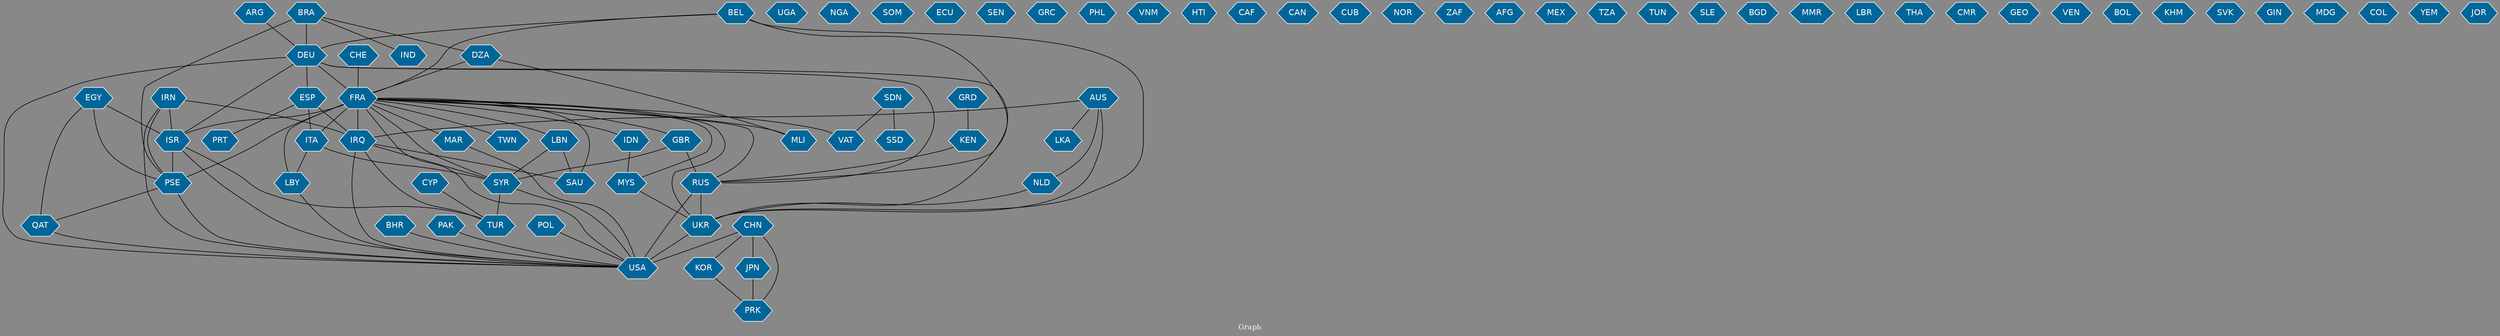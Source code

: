 // Countries together in item graph
graph {
	graph [bgcolor="#888888" fontcolor=white fontsize=12 label="Graph" outputorder=edgesfirst overlap=prism]
	node [color=white fillcolor="#006699" fontcolor=white fontname=Helvetica shape=hexagon style=filled]
	edge [arrowhead=open color=black fontcolor=white fontname=Courier fontsize=12]
		UKR [label=UKR]
		FRA [label=FRA]
		PSE [label=PSE]
		UGA [label=UGA]
		RUS [label=RUS]
		NGA [label=NGA]
		SOM [label=SOM]
		USA [label=USA]
		ISR [label=ISR]
		SYR [label=SYR]
		GBR [label=GBR]
		JPN [label=JPN]
		BRA [label=BRA]
		EGY [label=EGY]
		VAT [label=VAT]
		AUS [label=AUS]
		IRQ [label=IRQ]
		ECU [label=ECU]
		ITA [label=ITA]
		SEN [label=SEN]
		NLD [label=NLD]
		GRC [label=GRC]
		PHL [label=PHL]
		ESP [label=ESP]
		LBY [label=LBY]
		PRK [label=PRK]
		IRN [label=IRN]
		MYS [label=MYS]
		BHR [label=BHR]
		TUR [label=TUR]
		CHN [label=CHN]
		CHE [label=CHE]
		VNM [label=VNM]
		CYP [label=CYP]
		KEN [label=KEN]
		PAK [label=PAK]
		DZA [label=DZA]
		KOR [label=KOR]
		HTI [label=HTI]
		IND [label=IND]
		SDN [label=SDN]
		CAF [label=CAF]
		CAN [label=CAN]
		DEU [label=DEU]
		CUB [label=CUB]
		SSD [label=SSD]
		TWN [label=TWN]
		NOR [label=NOR]
		ZAF [label=ZAF]
		AFG [label=AFG]
		MAR [label=MAR]
		PRT [label=PRT]
		MEX [label=MEX]
		TZA [label=TZA]
		POL [label=POL]
		ARG [label=ARG]
		QAT [label=QAT]
		TUN [label=TUN]
		SLE [label=SLE]
		MLI [label=MLI]
		BEL [label=BEL]
		BGD [label=BGD]
		MMR [label=MMR]
		IDN [label=IDN]
		LBR [label=LBR]
		SAU [label=SAU]
		THA [label=THA]
		CMR [label=CMR]
		GEO [label=GEO]
		VEN [label=VEN]
		BOL [label=BOL]
		LKA [label=LKA]
		GRD [label=GRD]
		KHM [label=KHM]
		SVK [label=SVK]
		GIN [label=GIN]
		MDG [label=MDG]
		COL [label=COL]
		YEM [label=YEM]
		JOR [label=JOR]
		LBN [label=LBN]
			FRA -- IDN [weight=1]
			IDN -- MYS [weight=3]
			SYR -- TUR [weight=1]
			ESP -- PRT [weight=1]
			CYP -- TUR [weight=1]
			FRA -- MAR [weight=2]
			IRN -- ISR [weight=1]
			BEL -- FRA [weight=1]
			CHN -- PRK [weight=2]
			LBY -- USA [weight=1]
			ARG -- DEU [weight=1]
			SDN -- SSD [weight=5]
			FRA -- MLI [weight=4]
			DZA -- FRA [weight=4]
			DEU -- ESP [weight=1]
			BEL -- DEU [weight=1]
			BRA -- DZA [weight=1]
			KOR -- PRK [weight=2]
			DEU -- RUS [weight=1]
			EGY -- QAT [weight=1]
			CHN -- USA [weight=1]
			QAT -- USA [weight=1]
			EGY -- PSE [weight=8]
			EGY -- ISR [weight=1]
			FRA -- LBY [weight=2]
			ISR -- TUR [weight=3]
			AUS -- IRQ [weight=1]
			NLD -- UKR [weight=3]
			JPN -- PRK [weight=4]
			FRA -- SAU [weight=1]
			CHN -- JPN [weight=2]
			LBN -- SYR [weight=1]
			UKR -- USA [weight=9]
			PSE -- USA [weight=6]
			IRQ -- SAU [weight=1]
			IRQ -- SYR [weight=1]
			ISR -- USA [weight=3]
			GBR -- RUS [weight=8]
			MYS -- UKR [weight=3]
			IRN -- PSE [weight=2]
			PSE -- QAT [weight=1]
			DZA -- MLI [weight=3]
			POL -- USA [weight=1]
			GBR -- SYR [weight=2]
			GRD -- KEN [weight=1]
			FRA -- USA [weight=3]
			DEU -- FRA [weight=4]
			ISR -- PSE [weight=105]
			FRA -- GBR [weight=2]
			PAK -- USA [weight=3]
			IRN -- IRQ [weight=4]
			ITA -- SYR [weight=2]
			ESP -- ITA [weight=1]
			FRA -- SYR [weight=1]
			AUS -- LKA [weight=1]
			RUS -- UKR [weight=21]
			FRA -- TWN [weight=2]
			FRA -- RUS [weight=6]
			IRN -- USA [weight=3]
			FRA -- PSE [weight=26]
			KEN -- RUS [weight=3]
			FRA -- LBN [weight=1]
			FRA -- MYS [weight=2]
			CHN -- KOR [weight=2]
			BEL -- UKR [weight=1]
			DEU -- ISR [weight=1]
			AUS -- UKR [weight=2]
			SYR -- USA [weight=2]
			DEU -- UKR [weight=1]
			ITA -- LBY [weight=1]
			MAR -- USA [weight=1]
			IRQ -- USA [weight=6]
			BRA -- PSE [weight=1]
			FRA -- IRQ [weight=6]
			FRA -- VAT [weight=1]
			RUS -- USA [weight=24]
			DEU -- USA [weight=3]
			BEL -- RUS [weight=1]
			FRA -- ITA [weight=1]
			LBN -- SAU [weight=1]
			ESP -- IRQ [weight=1]
			FRA -- ISR [weight=9]
			BHR -- USA [weight=1]
			IRQ -- TUR [weight=1]
			FRA -- UKR [weight=4]
			SDN -- VAT [weight=1]
			AUS -- NLD [weight=1]
			CHE -- FRA [weight=2]
			BRA -- IND [weight=1]
			BRA -- DEU [weight=3]
}
